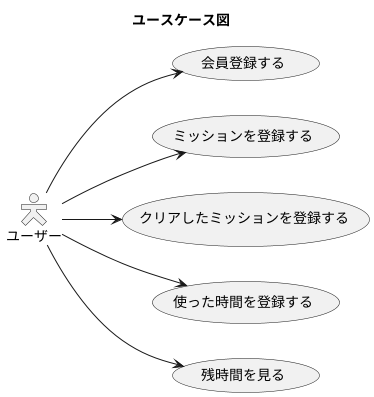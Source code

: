 @startuml
title ユースケース図

left to right direction
skinparam actorStyle Hollow
actor ユーザー as u

usecase "会員登録する" as UC1
usecase "ミッションを登録する" as UC2
usecase "クリアしたミッションを登録する" as UC3
usecase "使った時間を登録する" as UC4
usecase "残時間を見る"  as UC5
' usecase "コメントを登録する" as UC6

u --> UC1 
u --> UC2
u --> UC3
u --> UC4
u --> UC5

' UC3 <. UC6 : <<extend>>
' UC5 <. UC6 : <<extend>>

@enduml